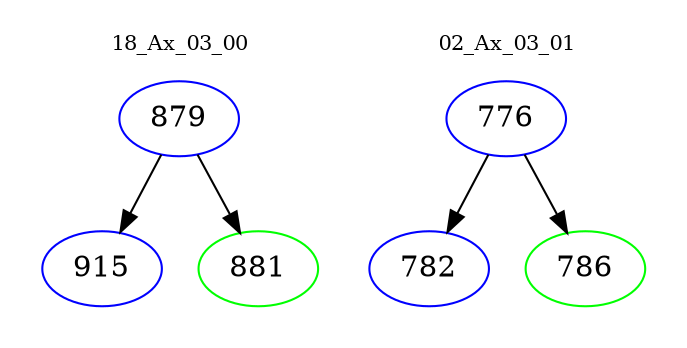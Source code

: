digraph{
subgraph cluster_0 {
color = white
label = "18_Ax_03_00";
fontsize=10;
T0_879 [label="879", color="blue"]
T0_879 -> T0_915 [color="black"]
T0_915 [label="915", color="blue"]
T0_879 -> T0_881 [color="black"]
T0_881 [label="881", color="green"]
}
subgraph cluster_1 {
color = white
label = "02_Ax_03_01";
fontsize=10;
T1_776 [label="776", color="blue"]
T1_776 -> T1_782 [color="black"]
T1_782 [label="782", color="blue"]
T1_776 -> T1_786 [color="black"]
T1_786 [label="786", color="green"]
}
}
